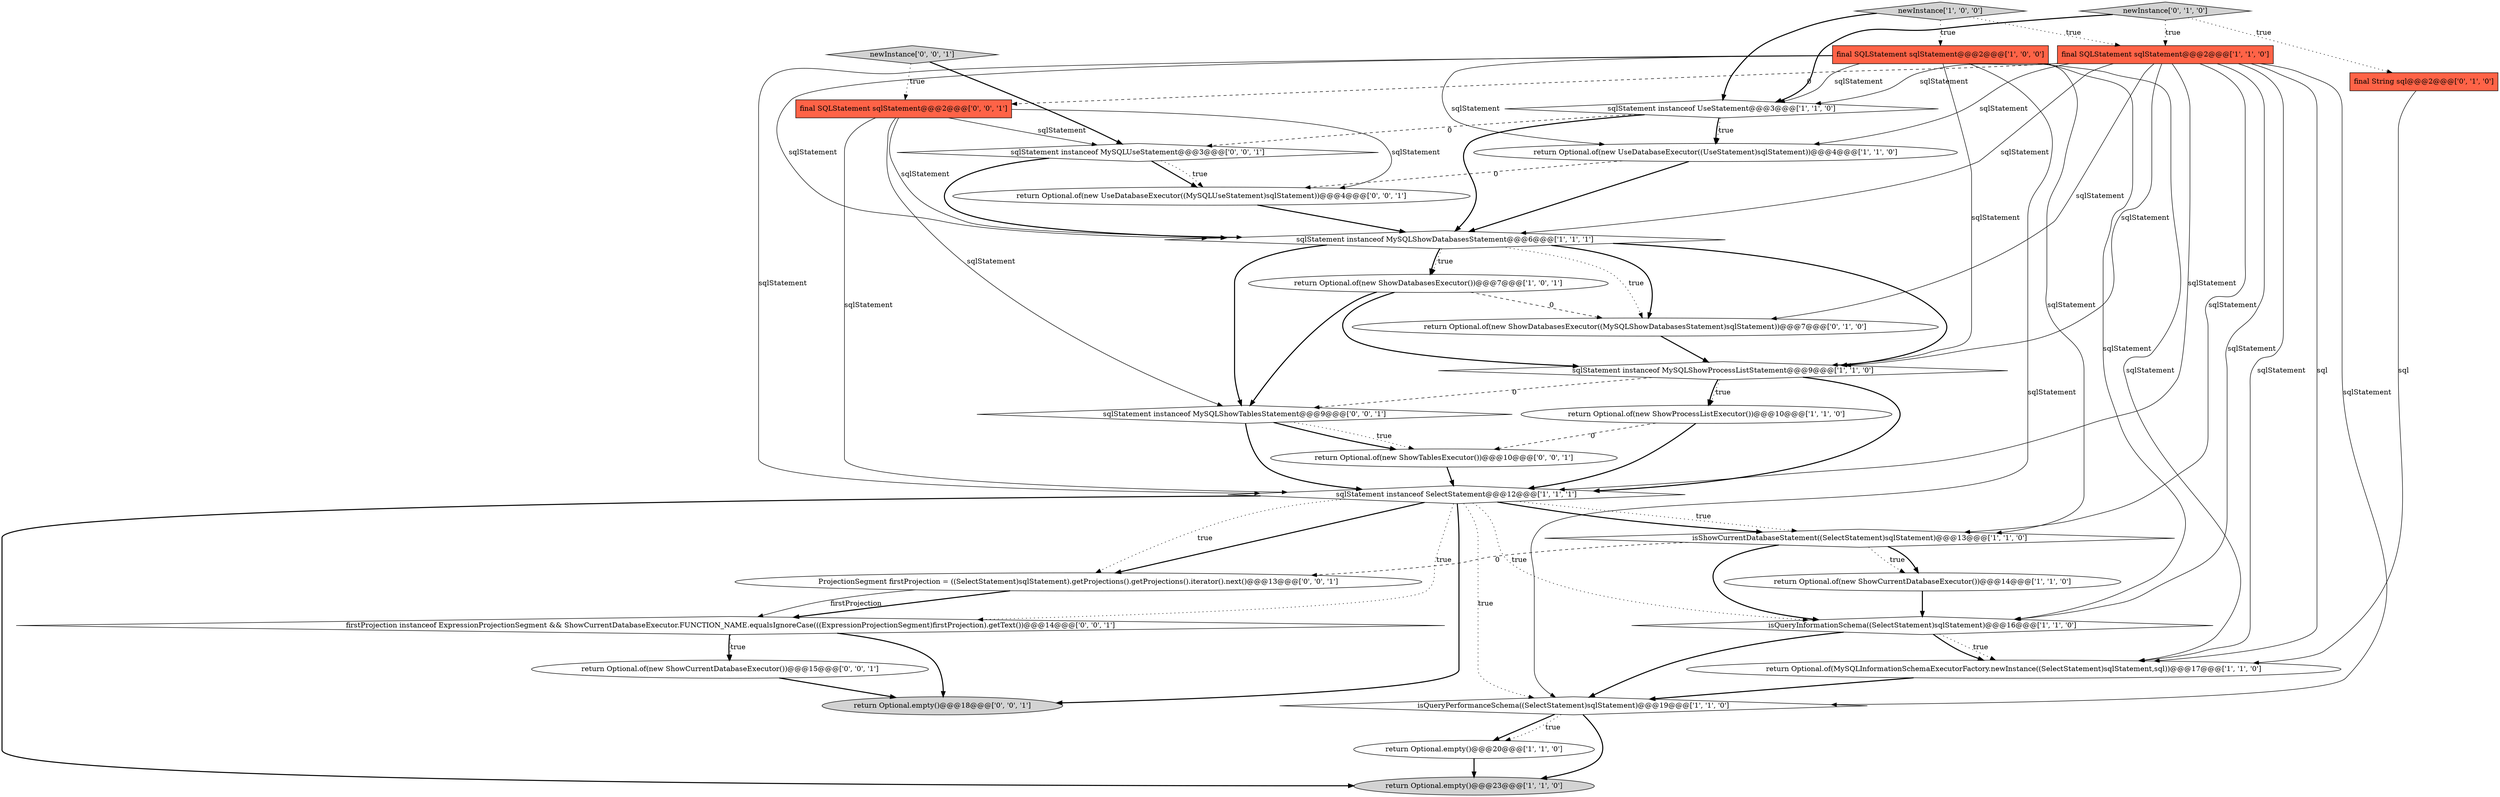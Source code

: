 digraph {
4 [style = filled, label = "isQueryInformationSchema((SelectStatement)sqlStatement)@@@16@@@['1', '1', '0']", fillcolor = white, shape = diamond image = "AAA0AAABBB1BBB"];
6 [style = filled, label = "newInstance['1', '0', '0']", fillcolor = lightgray, shape = diamond image = "AAA0AAABBB1BBB"];
24 [style = filled, label = "final SQLStatement sqlStatement@@@2@@@['0', '0', '1']", fillcolor = tomato, shape = box image = "AAA0AAABBB3BBB"];
27 [style = filled, label = "return Optional.of(new ShowTablesExecutor())@@@10@@@['0', '0', '1']", fillcolor = white, shape = ellipse image = "AAA0AAABBB3BBB"];
3 [style = filled, label = "return Optional.of(new ShowProcessListExecutor())@@@10@@@['1', '1', '0']", fillcolor = white, shape = ellipse image = "AAA0AAABBB1BBB"];
21 [style = filled, label = "sqlStatement instanceof MySQLShowTablesStatement@@@9@@@['0', '0', '1']", fillcolor = white, shape = diamond image = "AAA0AAABBB3BBB"];
22 [style = filled, label = "firstProjection instanceof ExpressionProjectionSegment && ShowCurrentDatabaseExecutor.FUNCTION_NAME.equalsIgnoreCase(((ExpressionProjectionSegment)firstProjection).getText())@@@14@@@['0', '0', '1']", fillcolor = white, shape = diamond image = "AAA0AAABBB3BBB"];
17 [style = filled, label = "final String sql@@@2@@@['0', '1', '0']", fillcolor = tomato, shape = box image = "AAA0AAABBB2BBB"];
16 [style = filled, label = "return Optional.empty()@@@23@@@['1', '1', '0']", fillcolor = lightgray, shape = ellipse image = "AAA0AAABBB1BBB"];
15 [style = filled, label = "final SQLStatement sqlStatement@@@2@@@['1', '1', '0']", fillcolor = tomato, shape = box image = "AAA0AAABBB1BBB"];
28 [style = filled, label = "ProjectionSegment firstProjection = ((SelectStatement)sqlStatement).getProjections().getProjections().iterator().next()@@@13@@@['0', '0', '1']", fillcolor = white, shape = ellipse image = "AAA0AAABBB3BBB"];
12 [style = filled, label = "final SQLStatement sqlStatement@@@2@@@['1', '0', '0']", fillcolor = tomato, shape = box image = "AAA0AAABBB1BBB"];
11 [style = filled, label = "return Optional.of(new UseDatabaseExecutor((UseStatement)sqlStatement))@@@4@@@['1', '1', '0']", fillcolor = white, shape = ellipse image = "AAA0AAABBB1BBB"];
14 [style = filled, label = "sqlStatement instanceof MySQLShowProcessListStatement@@@9@@@['1', '1', '0']", fillcolor = white, shape = diamond image = "AAA0AAABBB1BBB"];
20 [style = filled, label = "newInstance['0', '0', '1']", fillcolor = lightgray, shape = diamond image = "AAA0AAABBB3BBB"];
7 [style = filled, label = "sqlStatement instanceof MySQLShowDatabasesStatement@@@6@@@['1', '1', '1']", fillcolor = white, shape = diamond image = "AAA0AAABBB1BBB"];
19 [style = filled, label = "newInstance['0', '1', '0']", fillcolor = lightgray, shape = diamond image = "AAA0AAABBB2BBB"];
23 [style = filled, label = "return Optional.of(new ShowCurrentDatabaseExecutor())@@@15@@@['0', '0', '1']", fillcolor = white, shape = ellipse image = "AAA0AAABBB3BBB"];
25 [style = filled, label = "sqlStatement instanceof MySQLUseStatement@@@3@@@['0', '0', '1']", fillcolor = white, shape = diamond image = "AAA0AAABBB3BBB"];
1 [style = filled, label = "return Optional.of(new ShowCurrentDatabaseExecutor())@@@14@@@['1', '1', '0']", fillcolor = white, shape = ellipse image = "AAA0AAABBB1BBB"];
9 [style = filled, label = "return Optional.of(new ShowDatabasesExecutor())@@@7@@@['1', '0', '1']", fillcolor = white, shape = ellipse image = "AAA0AAABBB1BBB"];
18 [style = filled, label = "return Optional.of(new ShowDatabasesExecutor((MySQLShowDatabasesStatement)sqlStatement))@@@7@@@['0', '1', '0']", fillcolor = white, shape = ellipse image = "AAA1AAABBB2BBB"];
0 [style = filled, label = "isShowCurrentDatabaseStatement((SelectStatement)sqlStatement)@@@13@@@['1', '1', '0']", fillcolor = white, shape = diamond image = "AAA0AAABBB1BBB"];
2 [style = filled, label = "isQueryPerformanceSchema((SelectStatement)sqlStatement)@@@19@@@['1', '1', '0']", fillcolor = white, shape = diamond image = "AAA0AAABBB1BBB"];
26 [style = filled, label = "return Optional.of(new UseDatabaseExecutor((MySQLUseStatement)sqlStatement))@@@4@@@['0', '0', '1']", fillcolor = white, shape = ellipse image = "AAA0AAABBB3BBB"];
5 [style = filled, label = "sqlStatement instanceof UseStatement@@@3@@@['1', '1', '0']", fillcolor = white, shape = diamond image = "AAA0AAABBB1BBB"];
29 [style = filled, label = "return Optional.empty()@@@18@@@['0', '0', '1']", fillcolor = lightgray, shape = ellipse image = "AAA0AAABBB3BBB"];
8 [style = filled, label = "sqlStatement instanceof SelectStatement@@@12@@@['1', '1', '1']", fillcolor = white, shape = diamond image = "AAA0AAABBB1BBB"];
10 [style = filled, label = "return Optional.empty()@@@20@@@['1', '1', '0']", fillcolor = white, shape = ellipse image = "AAA0AAABBB1BBB"];
13 [style = filled, label = "return Optional.of(MySQLInformationSchemaExecutorFactory.newInstance((SelectStatement)sqlStatement,sql))@@@17@@@['1', '1', '0']", fillcolor = white, shape = ellipse image = "AAA0AAABBB1BBB"];
22->29 [style = bold, label=""];
7->18 [style = dotted, label="true"];
0->4 [style = bold, label=""];
14->3 [style = bold, label=""];
25->26 [style = bold, label=""];
12->11 [style = solid, label="sqlStatement"];
24->21 [style = solid, label="sqlStatement"];
2->10 [style = bold, label=""];
25->26 [style = dotted, label="true"];
15->14 [style = solid, label="sqlStatement"];
12->2 [style = solid, label="sqlStatement"];
4->2 [style = bold, label=""];
20->25 [style = bold, label=""];
28->22 [style = bold, label=""];
12->0 [style = solid, label="sqlStatement"];
14->8 [style = bold, label=""];
6->5 [style = bold, label=""];
9->14 [style = bold, label=""];
8->28 [style = dotted, label="true"];
24->8 [style = solid, label="sqlStatement"];
12->7 [style = solid, label="sqlStatement"];
23->29 [style = bold, label=""];
15->8 [style = solid, label="sqlStatement"];
8->16 [style = bold, label=""];
0->1 [style = dotted, label="true"];
5->11 [style = dotted, label="true"];
12->13 [style = solid, label="sqlStatement"];
19->5 [style = bold, label=""];
7->9 [style = bold, label=""];
21->8 [style = bold, label=""];
15->7 [style = solid, label="sqlStatement"];
20->24 [style = dotted, label="true"];
15->5 [style = solid, label="sqlStatement"];
7->14 [style = bold, label=""];
27->8 [style = bold, label=""];
14->21 [style = dashed, label="0"];
5->25 [style = dashed, label="0"];
15->4 [style = solid, label="sqlStatement"];
3->8 [style = bold, label=""];
12->5 [style = solid, label="sqlStatement"];
1->4 [style = bold, label=""];
21->27 [style = dotted, label="true"];
2->16 [style = bold, label=""];
19->17 [style = dotted, label="true"];
6->12 [style = dotted, label="true"];
24->25 [style = solid, label="sqlStatement"];
4->13 [style = dotted, label="true"];
5->7 [style = bold, label=""];
8->0 [style = dotted, label="true"];
15->11 [style = solid, label="sqlStatement"];
10->16 [style = bold, label=""];
15->13 [style = solid, label="sqlStatement"];
22->23 [style = dotted, label="true"];
11->26 [style = dashed, label="0"];
14->3 [style = dotted, label="true"];
8->0 [style = bold, label=""];
7->18 [style = bold, label=""];
3->27 [style = dashed, label="0"];
15->18 [style = solid, label="sqlStatement"];
8->2 [style = dotted, label="true"];
12->14 [style = solid, label="sqlStatement"];
8->22 [style = dotted, label="true"];
15->0 [style = solid, label="sqlStatement"];
15->2 [style = solid, label="sqlStatement"];
28->22 [style = solid, label="firstProjection"];
19->15 [style = dotted, label="true"];
4->13 [style = bold, label=""];
24->7 [style = solid, label="sqlStatement"];
18->14 [style = bold, label=""];
15->13 [style = solid, label="sql"];
9->18 [style = dashed, label="0"];
24->26 [style = solid, label="sqlStatement"];
0->28 [style = dashed, label="0"];
25->7 [style = bold, label=""];
9->21 [style = bold, label=""];
12->8 [style = solid, label="sqlStatement"];
7->21 [style = bold, label=""];
12->4 [style = solid, label="sqlStatement"];
7->9 [style = dotted, label="true"];
0->1 [style = bold, label=""];
2->10 [style = dotted, label="true"];
11->7 [style = bold, label=""];
17->13 [style = solid, label="sql"];
8->29 [style = bold, label=""];
5->11 [style = bold, label=""];
8->28 [style = bold, label=""];
21->27 [style = bold, label=""];
26->7 [style = bold, label=""];
22->23 [style = bold, label=""];
13->2 [style = bold, label=""];
15->24 [style = dashed, label="0"];
8->4 [style = dotted, label="true"];
6->15 [style = dotted, label="true"];
}
